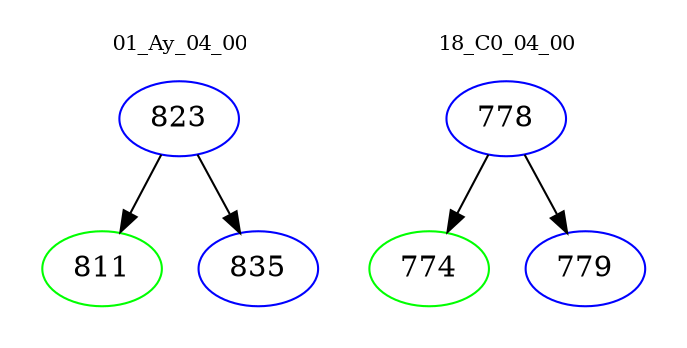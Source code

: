 digraph{
subgraph cluster_0 {
color = white
label = "01_Ay_04_00";
fontsize=10;
T0_823 [label="823", color="blue"]
T0_823 -> T0_811 [color="black"]
T0_811 [label="811", color="green"]
T0_823 -> T0_835 [color="black"]
T0_835 [label="835", color="blue"]
}
subgraph cluster_1 {
color = white
label = "18_C0_04_00";
fontsize=10;
T1_778 [label="778", color="blue"]
T1_778 -> T1_774 [color="black"]
T1_774 [label="774", color="green"]
T1_778 -> T1_779 [color="black"]
T1_779 [label="779", color="blue"]
}
}
